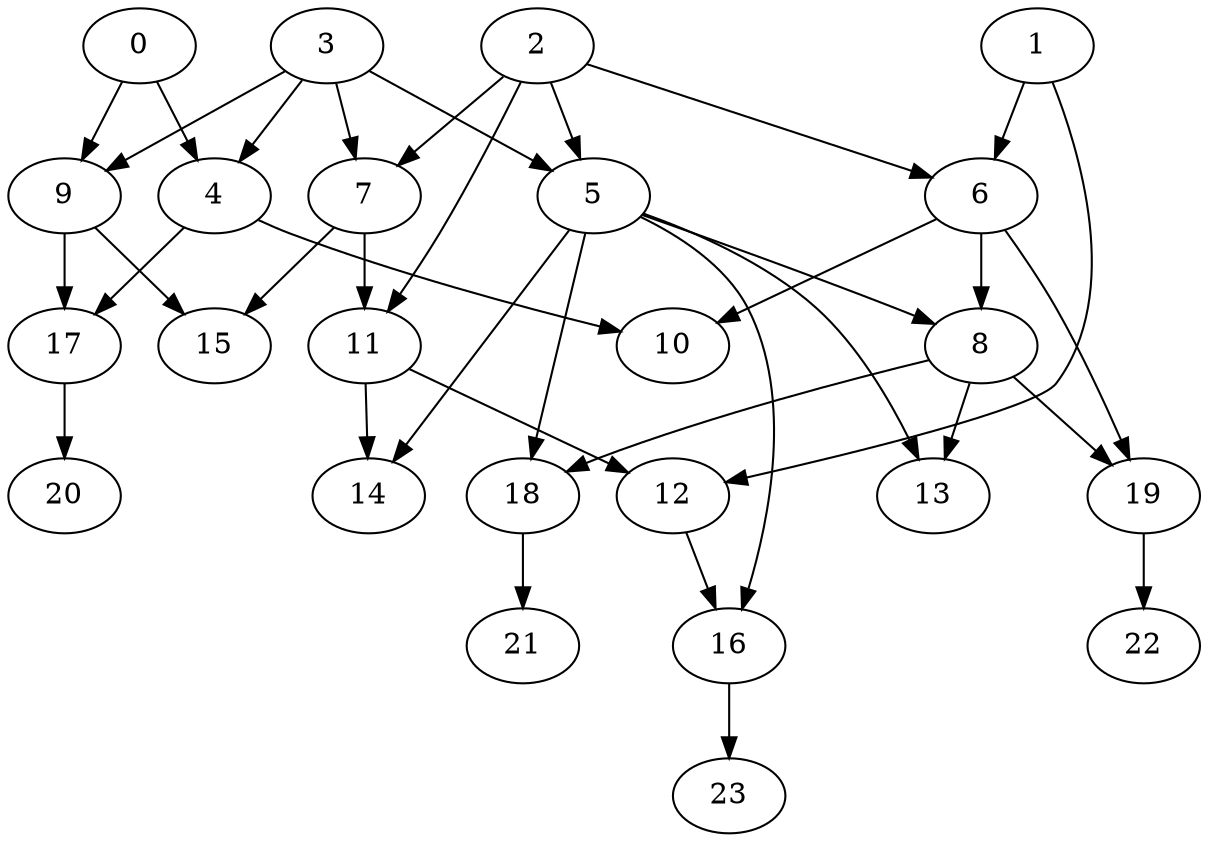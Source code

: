 strict digraph "" {
	0	[layer=1];
	4	[layer=2];
	0 -> 4;
	9	[layer=2];
	0 -> 9;
	1	[layer=1];
	6	[layer=2];
	1 -> 6;
	12	[layer=4];
	1 -> 12;
	2	[layer=1];
	5	[layer=2];
	2 -> 5;
	2 -> 6;
	7	[layer=2];
	2 -> 7;
	11	[layer=3];
	2 -> 11;
	3	[layer=1];
	3 -> 4;
	3 -> 5;
	3 -> 7;
	3 -> 9;
	10	[layer=3];
	4 -> 10;
	17	[layer=3];
	4 -> 17;
	8	[layer=3];
	5 -> 8;
	13	[layer=4];
	5 -> 13;
	14	[layer=4];
	5 -> 14;
	18	[layer=4];
	5 -> 18;
	16	[layer=5];
	5 -> 16;
	6 -> 8;
	6 -> 10;
	19	[layer=4];
	6 -> 19;
	7 -> 11;
	15	[layer=3];
	7 -> 15;
	9 -> 15;
	9 -> 17;
	8 -> 13;
	8 -> 18;
	8 -> 19;
	11 -> 12;
	11 -> 14;
	20	[layer=6];
	17 -> 20;
	12 -> 16;
	21	[layer=6];
	18 -> 21;
	22	[layer=6];
	19 -> 22;
	23	[layer=6];
	16 -> 23;
}
